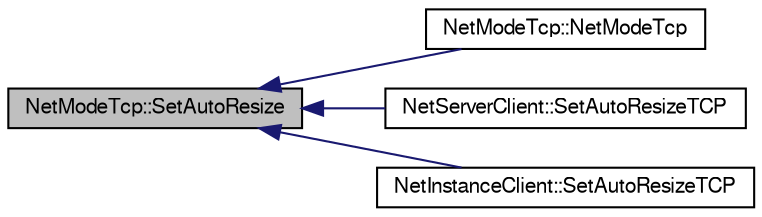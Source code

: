 digraph G
{
  edge [fontname="FreeSans",fontsize="10",labelfontname="FreeSans",labelfontsize="10"];
  node [fontname="FreeSans",fontsize="10",shape=record];
  rankdir=LR;
  Node1 [label="NetModeTcp::SetAutoResize",height=0.2,width=0.4,color="black", fillcolor="grey75", style="filled" fontcolor="black"];
  Node1 -> Node2 [dir=back,color="midnightblue",fontsize="10",style="solid"];
  Node2 [label="NetModeTcp::NetModeTcp",height=0.2,width=0.4,color="black", fillcolor="white", style="filled",URL="$class_net_mode_tcp.html#a4415c7fc6d6e7055166ca4ec0cd8182f"];
  Node1 -> Node3 [dir=back,color="midnightblue",fontsize="10",style="solid"];
  Node3 [label="NetServerClient::SetAutoResizeTCP",height=0.2,width=0.4,color="black", fillcolor="white", style="filled",URL="$class_net_server_client.html#a3a87468a375072450d75930040c5e9e2"];
  Node1 -> Node4 [dir=back,color="midnightblue",fontsize="10",style="solid"];
  Node4 [label="NetInstanceClient::SetAutoResizeTCP",height=0.2,width=0.4,color="black", fillcolor="white", style="filled",URL="$class_net_instance_client.html#aa348ae2e75a4976eabfaf06fd47269a2"];
}
